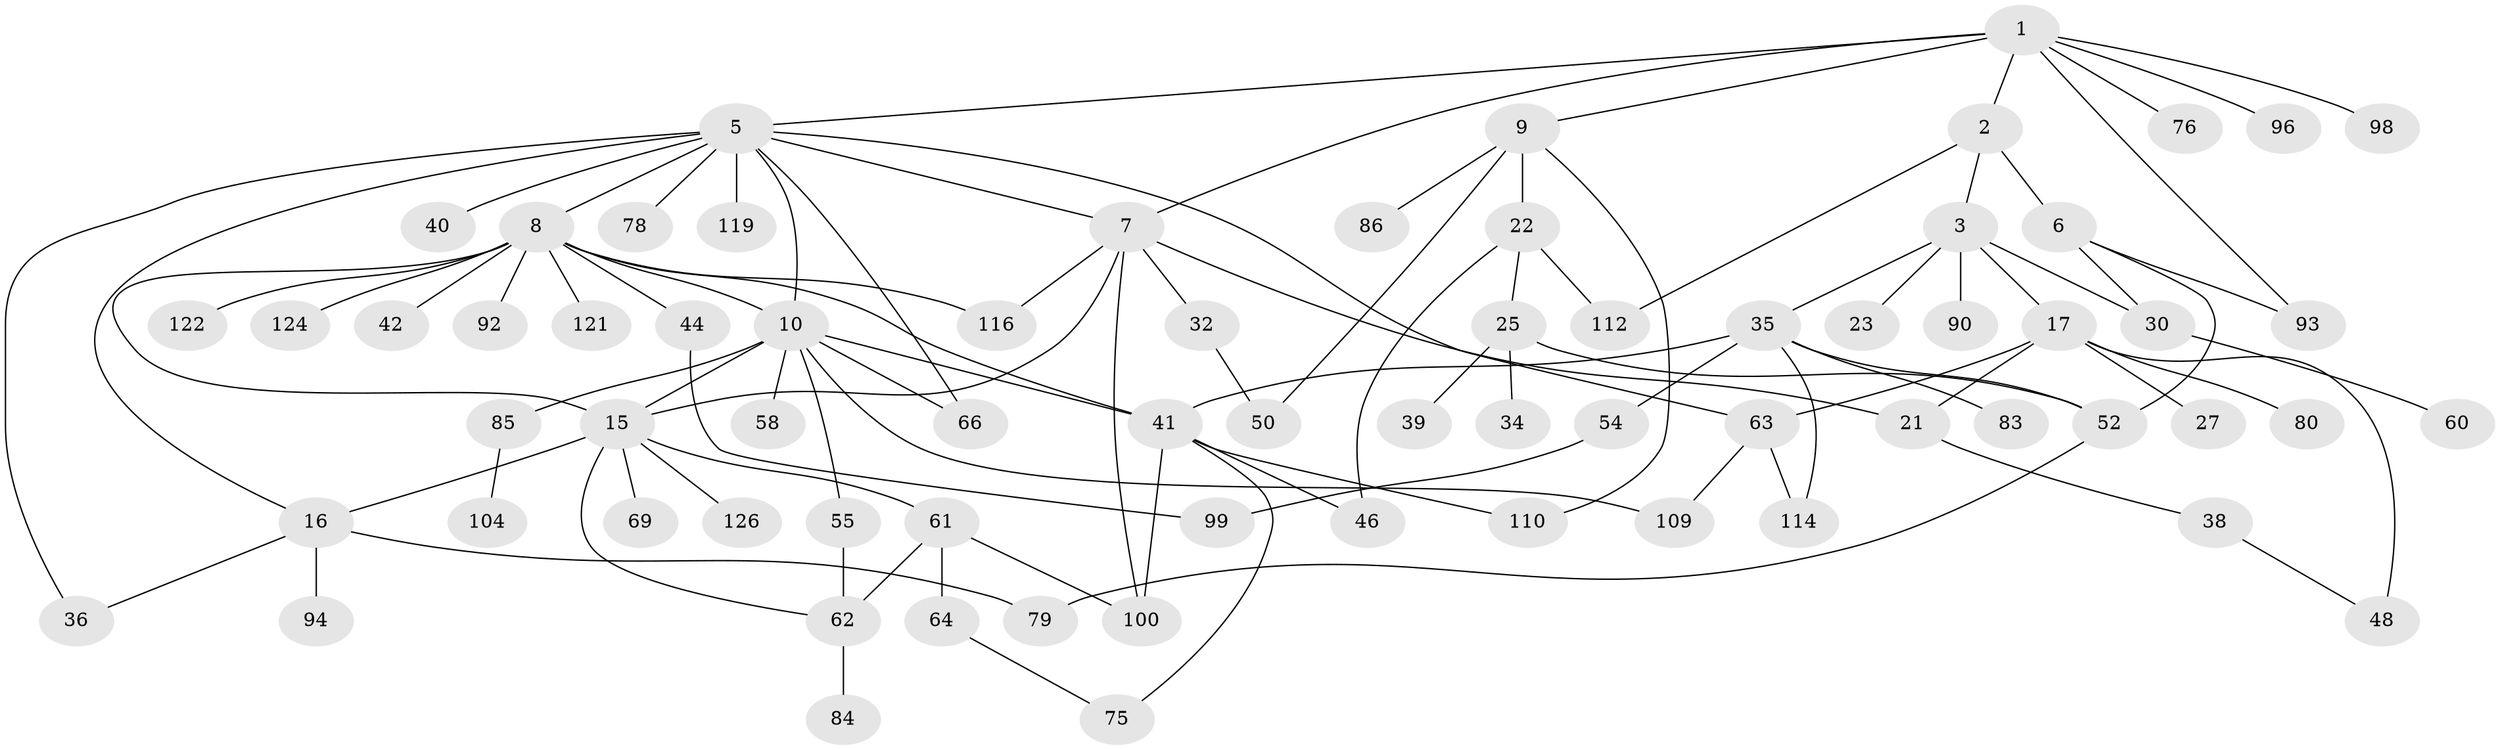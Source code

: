 // original degree distribution, {5: 0.0425531914893617, 4: 0.1347517730496454, 7: 0.014184397163120567, 3: 0.15602836879432624, 6: 0.028368794326241134, 1: 0.3120567375886525, 2: 0.3120567375886525}
// Generated by graph-tools (version 1.1) at 2025/13/03/09/25 04:13:33]
// undirected, 70 vertices, 99 edges
graph export_dot {
graph [start="1"]
  node [color=gray90,style=filled];
  1 [super="+4"];
  2;
  3 [super="+33"];
  5 [super="+12"];
  6 [super="+11+91"];
  7 [super="+19+29"];
  8 [super="+18+14"];
  9 [super="+13"];
  10 [super="+26"];
  15 [super="+43+28+49"];
  16 [super="+20+24"];
  17 [super="+56+73"];
  21 [super="+101"];
  22 [super="+37"];
  23 [super="+95"];
  25;
  27 [super="+59"];
  30;
  32 [super="+88"];
  34;
  35 [super="+47"];
  36 [super="+68+53"];
  38 [super="+111"];
  39;
  40 [super="+140+57+87"];
  41 [super="+65+117+139"];
  42;
  44;
  46 [super="+105"];
  48 [super="+72"];
  50;
  52 [super="+108+107"];
  54;
  55;
  58;
  60 [super="+81"];
  61 [super="+102"];
  62 [super="+67+70"];
  63 [super="+97+123+125"];
  64;
  66 [super="+71"];
  69;
  75;
  76;
  78;
  79 [super="+103"];
  80;
  83 [super="+136"];
  84;
  85;
  86;
  90;
  92 [super="+130"];
  93;
  94;
  96;
  98;
  99;
  100 [super="+118"];
  104;
  109;
  110;
  112 [super="+141"];
  114;
  116;
  119;
  121;
  122;
  124;
  126;
  1 -- 2;
  1 -- 5;
  1 -- 9;
  1 -- 96;
  1 -- 98;
  1 -- 76;
  1 -- 93;
  1 -- 7;
  2 -- 3;
  2 -- 6;
  2 -- 112;
  3 -- 17;
  3 -- 23;
  3 -- 35;
  3 -- 90;
  3 -- 30;
  5 -- 7;
  5 -- 8;
  5 -- 10;
  5 -- 16;
  5 -- 78;
  5 -- 66;
  5 -- 36;
  5 -- 119;
  5 -- 40;
  5 -- 63;
  6 -- 30;
  6 -- 93;
  6 -- 52;
  7 -- 15;
  7 -- 116;
  7 -- 32;
  7 -- 100;
  7 -- 21;
  8 -- 116;
  8 -- 41;
  8 -- 44;
  8 -- 92;
  8 -- 122;
  8 -- 121;
  8 -- 42;
  8 -- 124;
  8 -- 15;
  8 -- 10;
  9 -- 22;
  9 -- 50;
  9 -- 86;
  9 -- 110;
  10 -- 109;
  10 -- 15;
  10 -- 66;
  10 -- 58;
  10 -- 85;
  10 -- 55;
  10 -- 41;
  15 -- 16;
  15 -- 69;
  15 -- 62;
  15 -- 126;
  15 -- 61;
  16 -- 94;
  16 -- 36;
  16 -- 79;
  17 -- 27;
  17 -- 48 [weight=2];
  17 -- 63;
  17 -- 80;
  17 -- 21;
  21 -- 38;
  22 -- 25;
  22 -- 112;
  22 -- 46;
  25 -- 34;
  25 -- 39;
  25 -- 52;
  30 -- 60;
  32 -- 50;
  35 -- 41;
  35 -- 114;
  35 -- 83;
  35 -- 52;
  35 -- 54;
  38 -- 48;
  41 -- 46;
  41 -- 75;
  41 -- 100;
  41 -- 110;
  44 -- 99;
  52 -- 79;
  54 -- 99;
  55 -- 62;
  61 -- 64;
  61 -- 100;
  61 -- 62;
  62 -- 84;
  63 -- 114;
  63 -- 109;
  64 -- 75;
  85 -- 104;
}
